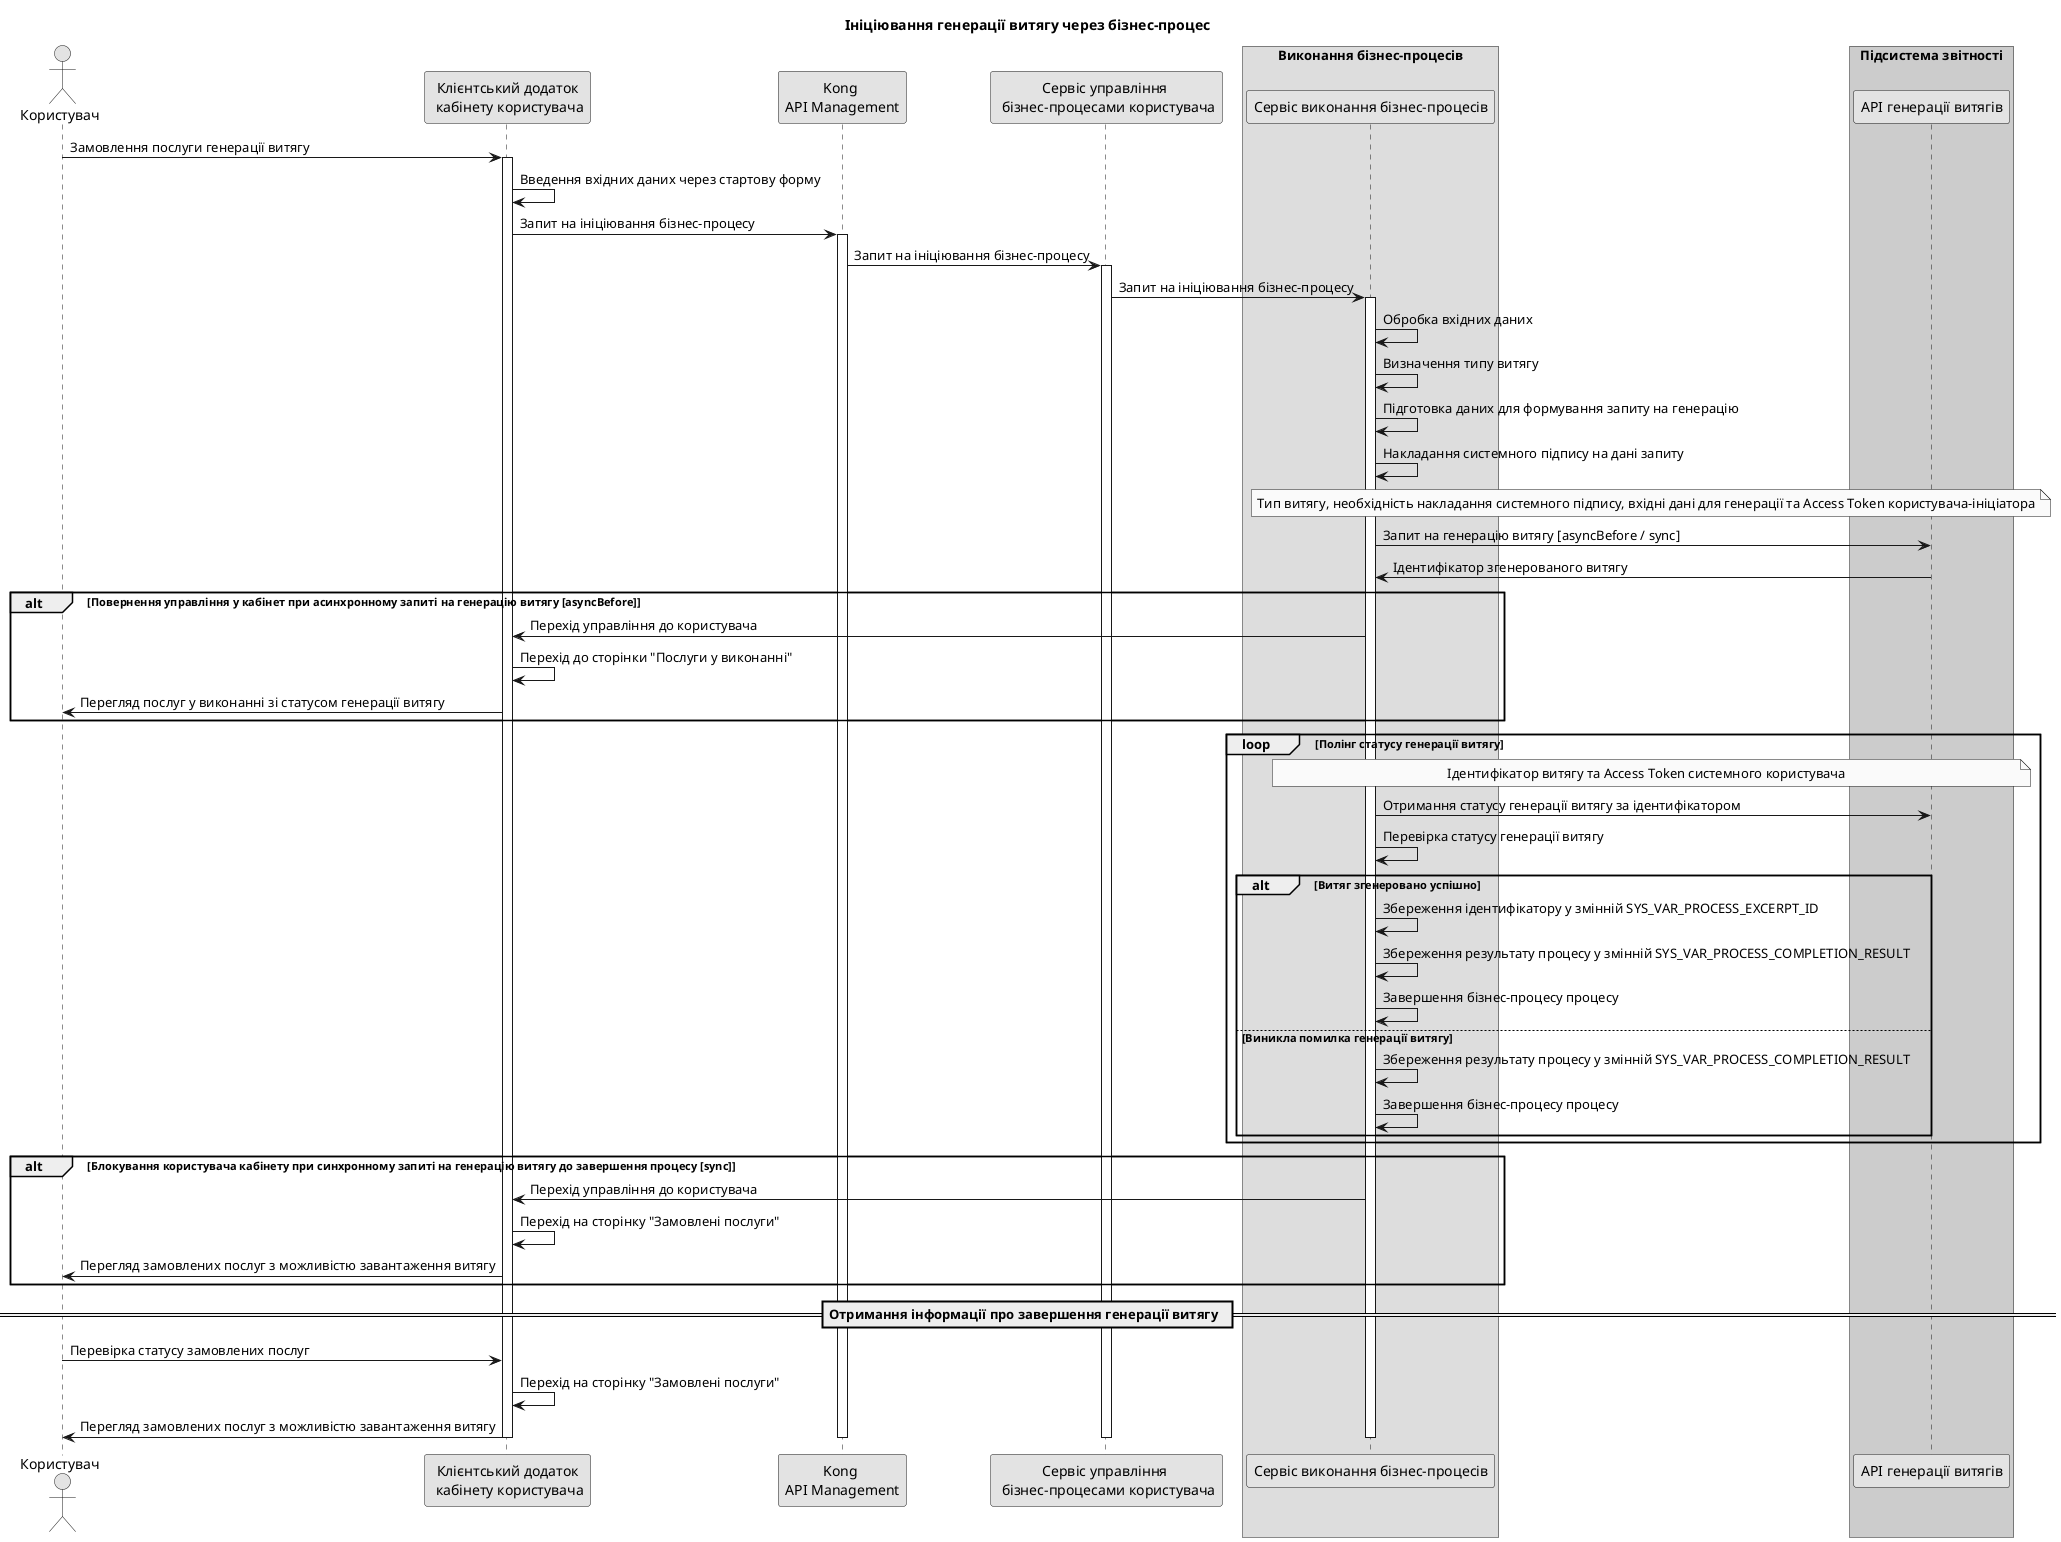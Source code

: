 @startuml
skinparam monochrome true

actor "Користувач" as user
participant "Клієнтський додаток\n кабінету користувача" as cabinet
participant "Kong \nAPI Management" as kong
participant "Сервіс управління \n бізнес-процесами користувача" as user_process_mngmnt

box "Виконання бізнес-процесів"
participant "Сервіс виконання бізнес-процесів" as bpms
end box

box "Підсистема звітності" #LightBlue
participant "API генерації витягів" as report_generation_api
end box

skinparam responseMessageBelowArrow false
title Ініціювання генерації витягу через бізнес-процес

user -> cabinet: Замовлення послуги генерації витягу
activate cabinet
  cabinet -> cabinet: Введення вхідних даних через стартову форму
  cabinet -> kong: Запит на ініціювання бізнес-процесу
  activate kong
    kong -> user_process_mngmnt: Запит на ініціювання бізнес-процесу
    activate user_process_mngmnt
      user_process_mngmnt -> bpms: Запит на ініціювання бізнес-процесу
      activate bpms
        bpms -> bpms: Обробка вхідних даних
        bpms -> bpms: Визначення типу витягу
        bpms -> bpms: Підготовка даних для формування запиту на генерацію
        bpms -> bpms: Накладання системного підпису на дані запиту
        note over bpms, report_generation_api: Тип витягу, необхідність накладання системного підпису, вхідні дані для генерації та Access Token користувача-ініціатора
        bpms -> report_generation_api: Запит на генерацію витягу [asyncBefore / sync]
        report_generation_api -> bpms: Ідентифікатор згенерованого витягу
        alt Повернення управління у кабінет при асинхронному запиті на генерацію витягу [asyncBefore]
        bpms -> cabinet: Перехід управління до користувача
        cabinet -> cabinet: Перехід до сторінки "Послуги у виконанні"
        cabinet -> user: Перегляд послуг у виконанні зі статусом генерації витягу
        end
        loop Полінг статусу генерації витягу
          note over bpms, report_generation_api: Ідентифікатор витягу та Access Token системного користувача
          bpms -> report_generation_api: Отримання статусу генерації витягу за ідентифікатором
          bpms -> bpms: Перевірка статусу генерації витягу
          alt Витяг згенеровано успішно
            bpms -> bpms: Збереження ідентифікатору у змінній SYS_VAR_PROCESS_EXCERPT_ID
            bpms -> bpms: Збереження результату процесу у змінній SYS_VAR_PROCESS_COMPLETION_RESULT
            bpms -> bpms: Завершення бізнес-процесу процесу
          else Виникла помилка генерації витягу
            bpms -> bpms: Збереження результату процесу у змінній SYS_VAR_PROCESS_COMPLETION_RESULT
            bpms -> bpms: Завершення бізнес-процесу процесу
          end
        end
        alt Блокування користувача кабінету при синхронному запиті на генерацію витягу до завершення процесу [sync]
          bpms -> cabinet: Перехід управління до користувача
          cabinet -> cabinet: Перехід на сторінку "Замовлені послуги"
          cabinet -> user: Перегляд замовлених послуг з можливістю завантаження витягу
        end

        == Отримання інформації про завершення генерації витягу  ==
        user -> cabinet: Перевірка статусу замовлених послуг
        cabinet -> cabinet: Перехід на сторінку "Замовлені послуги"
        cabinet -> user: Перегляд замовлених послуг з можливістю завантаження витягу
      deactivate bpms
    deactivate user_process_mngmnt
  deactivate kong
 deactivate cabinet

@enduml
